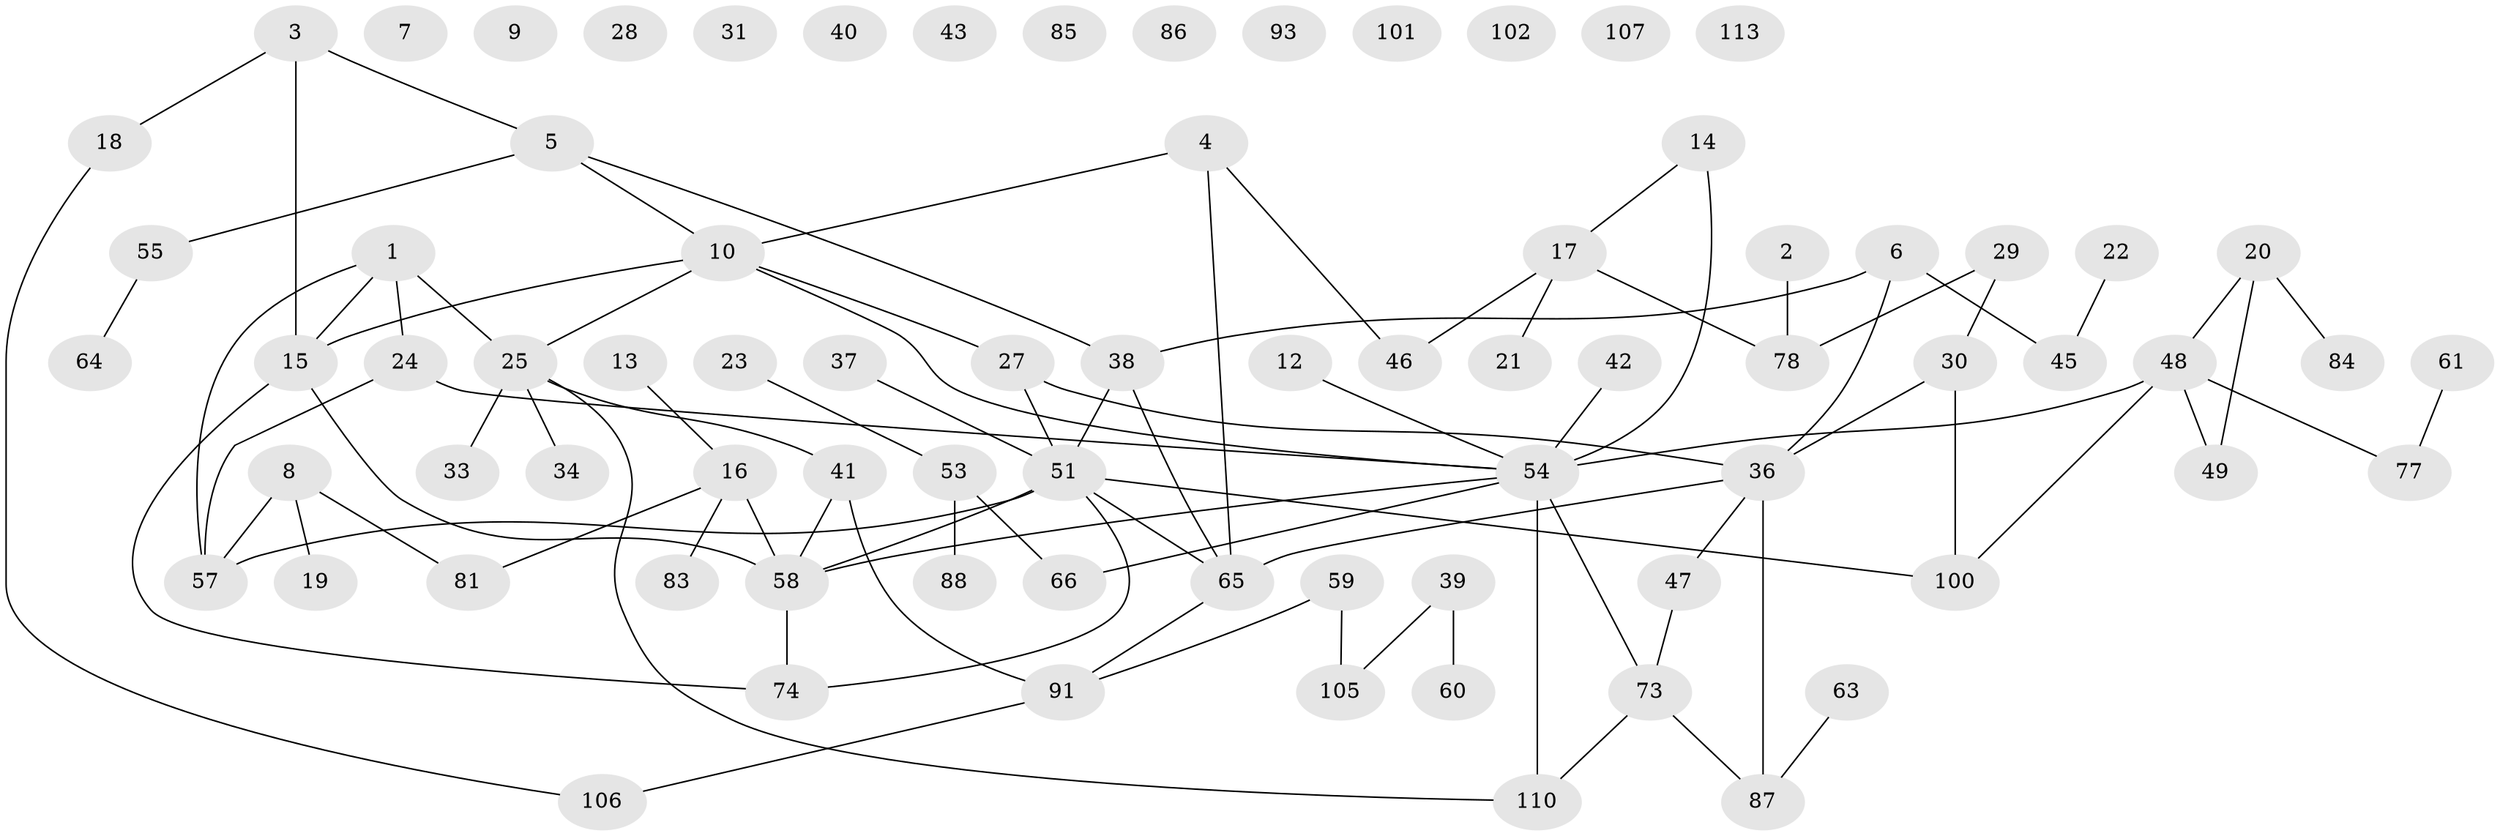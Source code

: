 // original degree distribution, {2: 0.26548672566371684, 1: 0.23008849557522124, 3: 0.22123893805309736, 0: 0.10619469026548672, 5: 0.04424778761061947, 6: 0.02654867256637168, 4: 0.08849557522123894, 7: 0.017699115044247787}
// Generated by graph-tools (version 1.1) at 2025/41/03/06/25 10:41:21]
// undirected, 78 vertices, 91 edges
graph export_dot {
graph [start="1"]
  node [color=gray90,style=filled];
  1 [super="+35"];
  2;
  3 [super="+56"];
  4;
  5 [super="+92"];
  6 [super="+68"];
  7;
  8 [super="+67"];
  9;
  10 [super="+11"];
  12;
  13 [super="+50"];
  14 [super="+71"];
  15 [super="+44"];
  16 [super="+52"];
  17 [super="+96"];
  18 [super="+108"];
  19;
  20 [super="+69"];
  21;
  22 [super="+72"];
  23;
  24;
  25 [super="+26"];
  27;
  28;
  29;
  30 [super="+32"];
  31 [super="+99"];
  33;
  34;
  36 [super="+103"];
  37;
  38 [super="+62"];
  39 [super="+70"];
  40;
  41;
  42;
  43;
  45 [super="+90"];
  46 [super="+76"];
  47;
  48 [super="+104"];
  49 [super="+95"];
  51 [super="+97"];
  53 [super="+112"];
  54 [super="+75"];
  55 [super="+80"];
  57;
  58 [super="+94"];
  59 [super="+79"];
  60;
  61;
  63;
  64;
  65 [super="+109"];
  66;
  73;
  74 [super="+111"];
  77 [super="+98"];
  78 [super="+82"];
  81;
  83;
  84;
  85;
  86;
  87 [super="+89"];
  88;
  91;
  93;
  100;
  101;
  102;
  105;
  106;
  107;
  110;
  113;
  1 -- 15;
  1 -- 24;
  1 -- 25;
  1 -- 57;
  2 -- 78;
  3 -- 18;
  3 -- 5;
  3 -- 15;
  4 -- 65;
  4 -- 46;
  4 -- 10;
  5 -- 10;
  5 -- 38;
  5 -- 55;
  6 -- 38 [weight=2];
  6 -- 45;
  6 -- 36;
  8 -- 57;
  8 -- 19;
  8 -- 81;
  10 -- 25;
  10 -- 27;
  10 -- 15;
  10 -- 54;
  12 -- 54;
  13 -- 16;
  14 -- 54 [weight=2];
  14 -- 17;
  15 -- 74;
  15 -- 58;
  16 -- 81;
  16 -- 58;
  16 -- 83;
  17 -- 21;
  17 -- 78;
  17 -- 46;
  18 -- 106;
  20 -- 48;
  20 -- 84;
  20 -- 49;
  22 -- 45;
  23 -- 53;
  24 -- 57;
  24 -- 54;
  25 -- 33;
  25 -- 34;
  25 -- 110;
  25 -- 41;
  27 -- 36;
  27 -- 51;
  29 -- 78;
  29 -- 30;
  30 -- 100;
  30 -- 36 [weight=2];
  36 -- 47;
  36 -- 65;
  36 -- 87;
  37 -- 51;
  38 -- 51;
  38 -- 65;
  39 -- 105;
  39 -- 60;
  41 -- 58;
  41 -- 91;
  42 -- 54;
  47 -- 73;
  48 -- 100;
  48 -- 77;
  48 -- 49;
  48 -- 54;
  51 -- 57;
  51 -- 58;
  51 -- 65;
  51 -- 100;
  51 -- 74;
  53 -- 66;
  53 -- 88;
  54 -- 58;
  54 -- 66;
  54 -- 73;
  54 -- 110;
  55 -- 64;
  58 -- 74;
  59 -- 105;
  59 -- 91;
  61 -- 77;
  63 -- 87;
  65 -- 91;
  73 -- 87;
  73 -- 110;
  91 -- 106;
}
